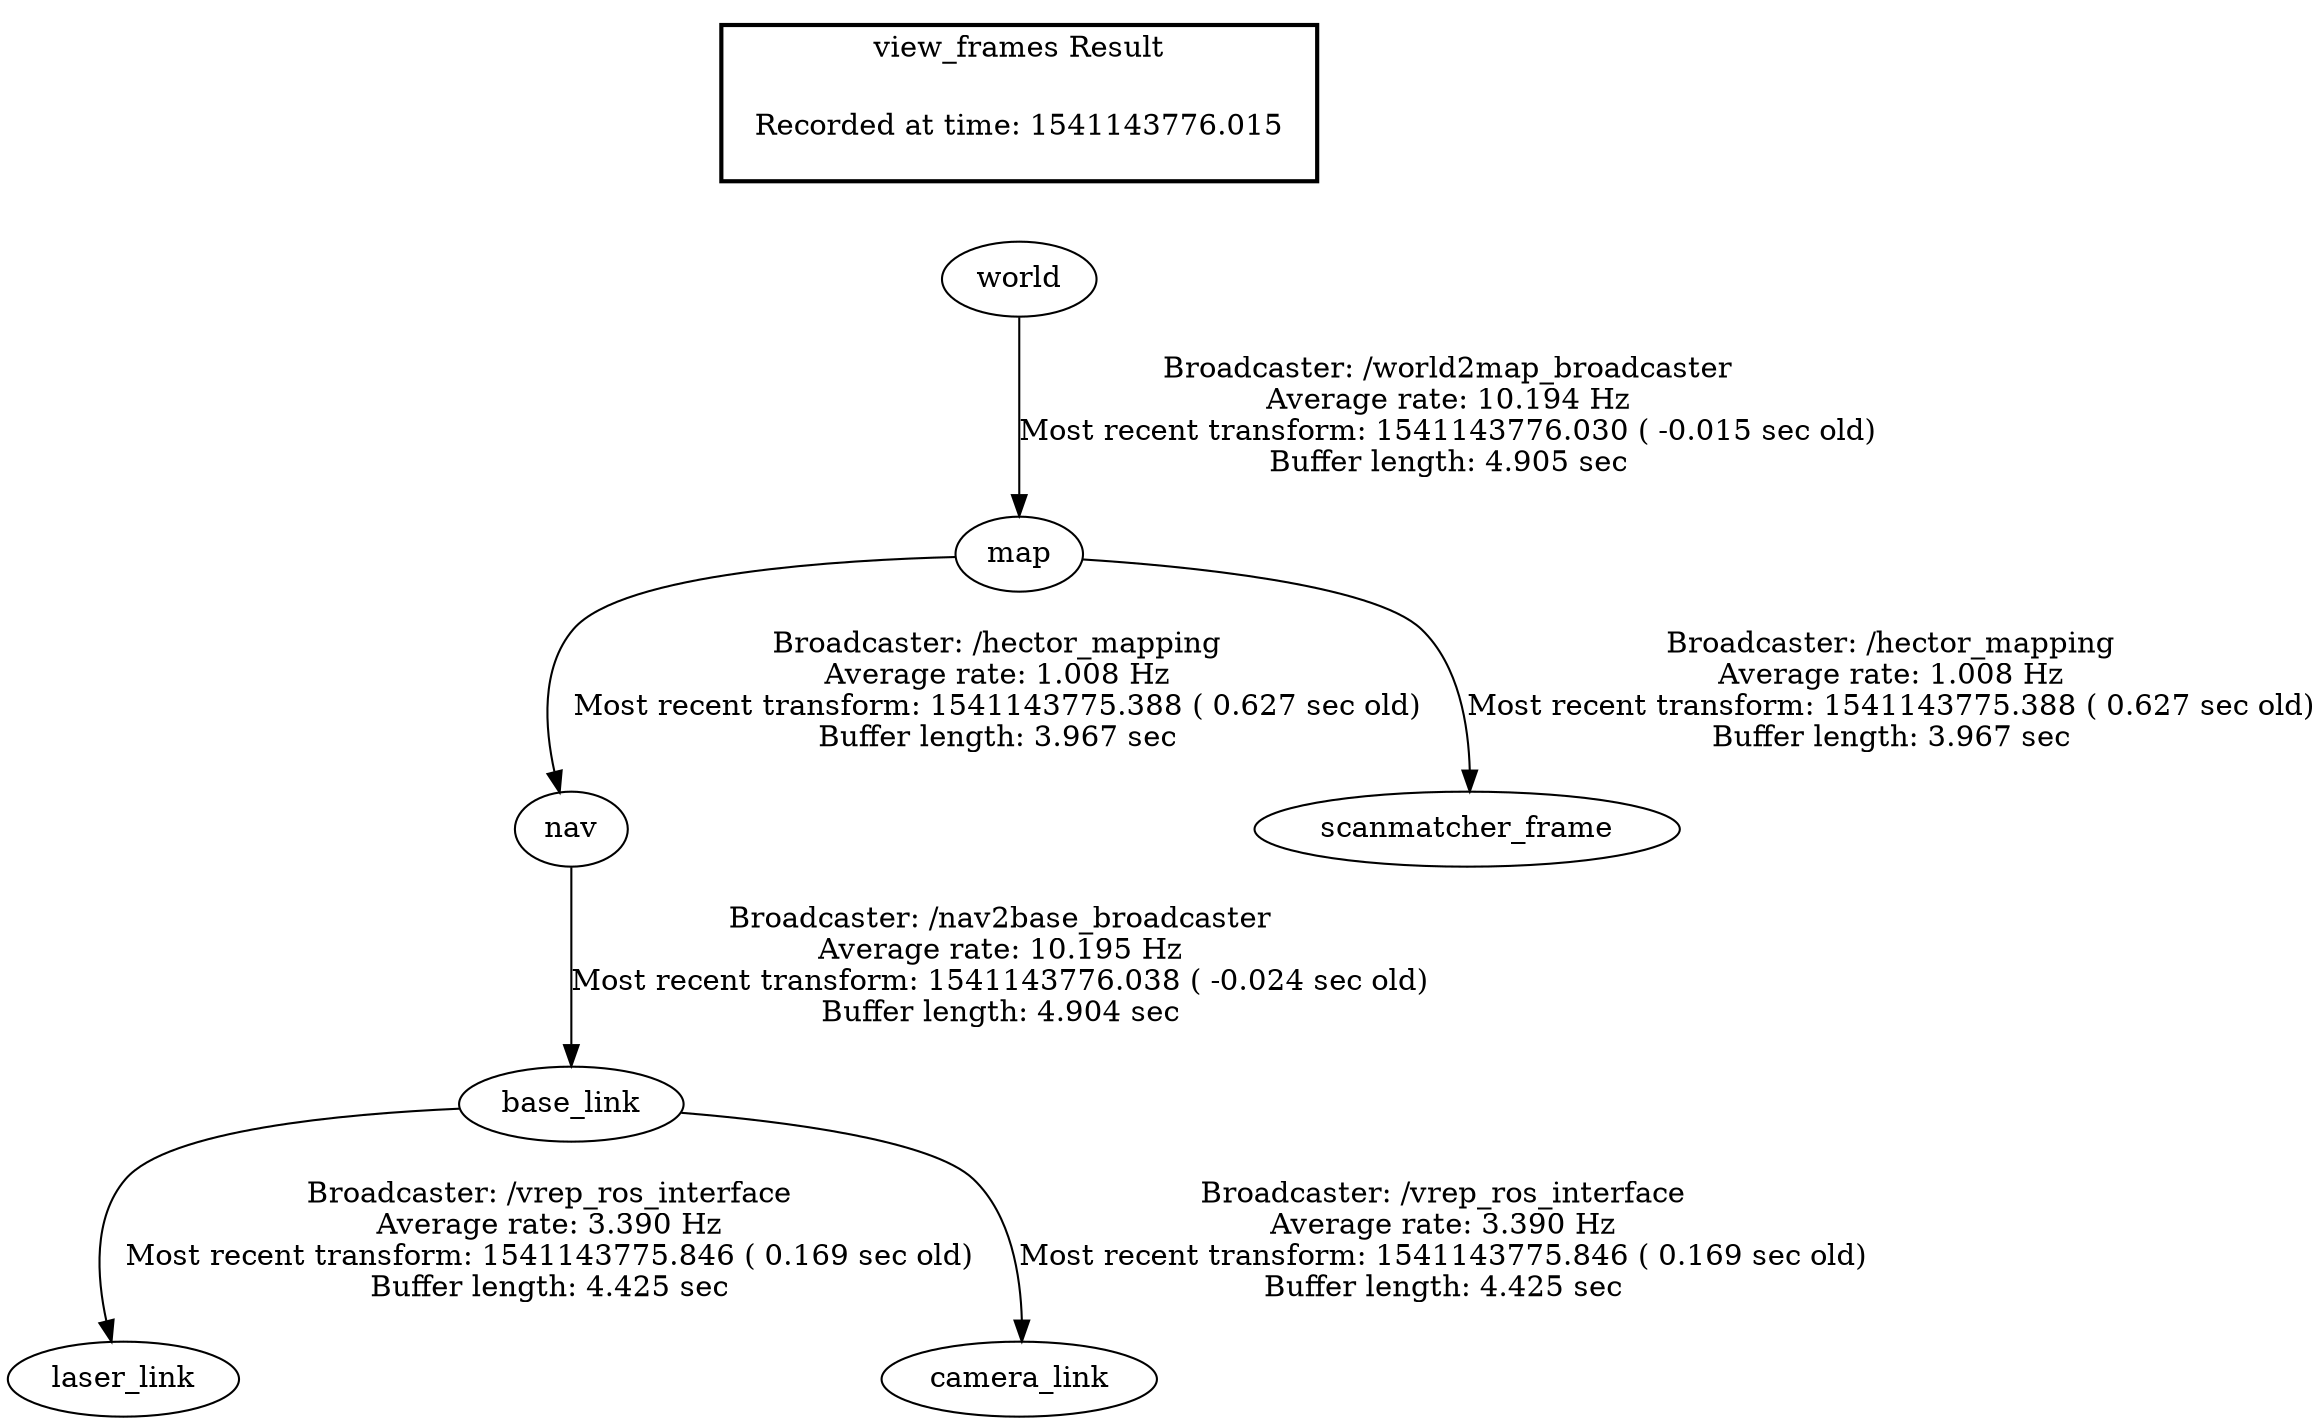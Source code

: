 digraph G {
"world" -> "map"[label="Broadcaster: /world2map_broadcaster\nAverage rate: 10.194 Hz\nMost recent transform: 1541143776.030 ( -0.015 sec old)\nBuffer length: 4.905 sec\n"];
"nav" -> "base_link"[label="Broadcaster: /nav2base_broadcaster\nAverage rate: 10.195 Hz\nMost recent transform: 1541143776.038 ( -0.024 sec old)\nBuffer length: 4.904 sec\n"];
"map" -> "nav"[label="Broadcaster: /hector_mapping\nAverage rate: 1.008 Hz\nMost recent transform: 1541143775.388 ( 0.627 sec old)\nBuffer length: 3.967 sec\n"];
"base_link" -> "laser_link"[label="Broadcaster: /vrep_ros_interface\nAverage rate: 3.390 Hz\nMost recent transform: 1541143775.846 ( 0.169 sec old)\nBuffer length: 4.425 sec\n"];
"base_link" -> "camera_link"[label="Broadcaster: /vrep_ros_interface\nAverage rate: 3.390 Hz\nMost recent transform: 1541143775.846 ( 0.169 sec old)\nBuffer length: 4.425 sec\n"];
"map" -> "scanmatcher_frame"[label="Broadcaster: /hector_mapping\nAverage rate: 1.008 Hz\nMost recent transform: 1541143775.388 ( 0.627 sec old)\nBuffer length: 3.967 sec\n"];
edge [style=invis];
 subgraph cluster_legend { style=bold; color=black; label ="view_frames Result";
"Recorded at time: 1541143776.015"[ shape=plaintext ] ;
 }->"world";
}